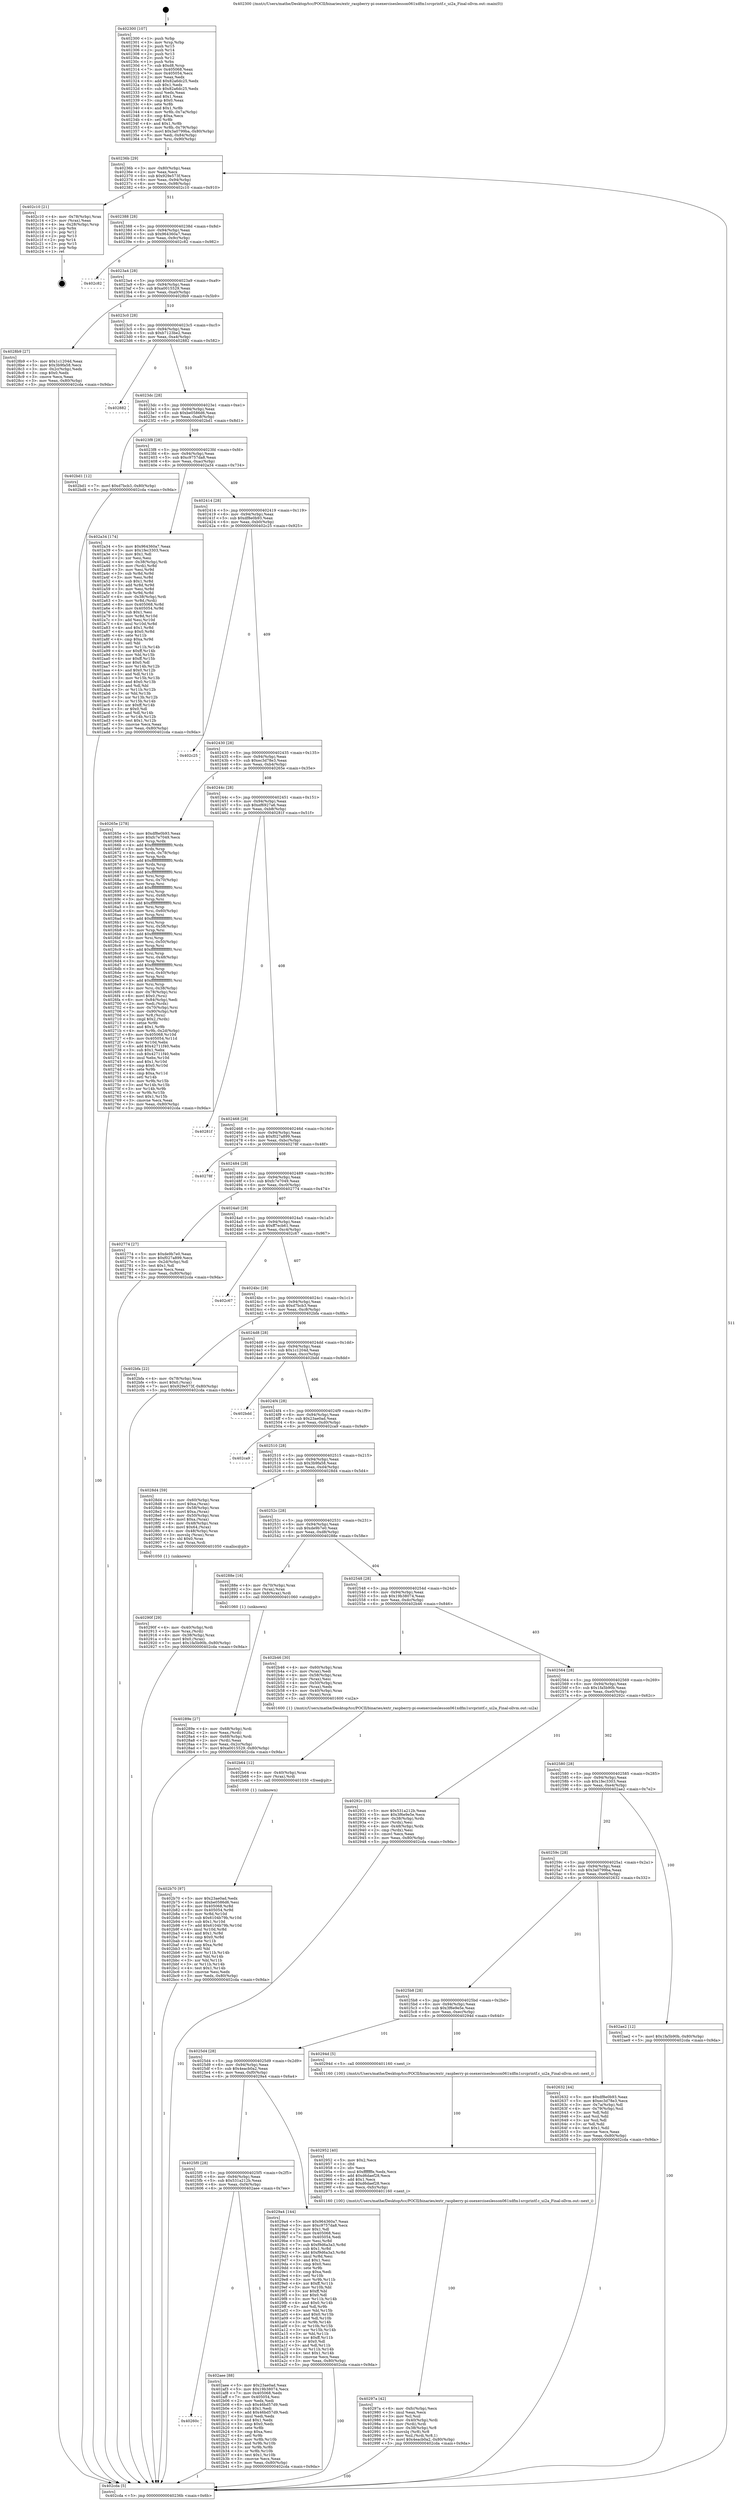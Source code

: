 digraph "0x402300" {
  label = "0x402300 (/mnt/c/Users/mathe/Desktop/tcc/POCII/binaries/extr_raspberry-pi-osexerciseslesson061xdfm1srcprintf.c_ui2a_Final-ollvm.out::main(0))"
  labelloc = "t"
  node[shape=record]

  Entry [label="",width=0.3,height=0.3,shape=circle,fillcolor=black,style=filled]
  "0x40236b" [label="{
     0x40236b [29]\l
     | [instrs]\l
     &nbsp;&nbsp;0x40236b \<+3\>: mov -0x80(%rbp),%eax\l
     &nbsp;&nbsp;0x40236e \<+2\>: mov %eax,%ecx\l
     &nbsp;&nbsp;0x402370 \<+6\>: sub $0x929e573f,%ecx\l
     &nbsp;&nbsp;0x402376 \<+6\>: mov %eax,-0x94(%rbp)\l
     &nbsp;&nbsp;0x40237c \<+6\>: mov %ecx,-0x98(%rbp)\l
     &nbsp;&nbsp;0x402382 \<+6\>: je 0000000000402c10 \<main+0x910\>\l
  }"]
  "0x402c10" [label="{
     0x402c10 [21]\l
     | [instrs]\l
     &nbsp;&nbsp;0x402c10 \<+4\>: mov -0x78(%rbp),%rax\l
     &nbsp;&nbsp;0x402c14 \<+2\>: mov (%rax),%eax\l
     &nbsp;&nbsp;0x402c16 \<+4\>: lea -0x28(%rbp),%rsp\l
     &nbsp;&nbsp;0x402c1a \<+1\>: pop %rbx\l
     &nbsp;&nbsp;0x402c1b \<+2\>: pop %r12\l
     &nbsp;&nbsp;0x402c1d \<+2\>: pop %r13\l
     &nbsp;&nbsp;0x402c1f \<+2\>: pop %r14\l
     &nbsp;&nbsp;0x402c21 \<+2\>: pop %r15\l
     &nbsp;&nbsp;0x402c23 \<+1\>: pop %rbp\l
     &nbsp;&nbsp;0x402c24 \<+1\>: ret\l
  }"]
  "0x402388" [label="{
     0x402388 [28]\l
     | [instrs]\l
     &nbsp;&nbsp;0x402388 \<+5\>: jmp 000000000040238d \<main+0x8d\>\l
     &nbsp;&nbsp;0x40238d \<+6\>: mov -0x94(%rbp),%eax\l
     &nbsp;&nbsp;0x402393 \<+5\>: sub $0x964360a7,%eax\l
     &nbsp;&nbsp;0x402398 \<+6\>: mov %eax,-0x9c(%rbp)\l
     &nbsp;&nbsp;0x40239e \<+6\>: je 0000000000402c82 \<main+0x982\>\l
  }"]
  Exit [label="",width=0.3,height=0.3,shape=circle,fillcolor=black,style=filled,peripheries=2]
  "0x402c82" [label="{
     0x402c82\l
  }", style=dashed]
  "0x4023a4" [label="{
     0x4023a4 [28]\l
     | [instrs]\l
     &nbsp;&nbsp;0x4023a4 \<+5\>: jmp 00000000004023a9 \<main+0xa9\>\l
     &nbsp;&nbsp;0x4023a9 \<+6\>: mov -0x94(%rbp),%eax\l
     &nbsp;&nbsp;0x4023af \<+5\>: sub $0xa0015529,%eax\l
     &nbsp;&nbsp;0x4023b4 \<+6\>: mov %eax,-0xa0(%rbp)\l
     &nbsp;&nbsp;0x4023ba \<+6\>: je 00000000004028b9 \<main+0x5b9\>\l
  }"]
  "0x402b70" [label="{
     0x402b70 [97]\l
     | [instrs]\l
     &nbsp;&nbsp;0x402b70 \<+5\>: mov $0x23ae0ad,%edx\l
     &nbsp;&nbsp;0x402b75 \<+5\>: mov $0xbe0586d6,%esi\l
     &nbsp;&nbsp;0x402b7a \<+8\>: mov 0x405068,%r8d\l
     &nbsp;&nbsp;0x402b82 \<+8\>: mov 0x405054,%r9d\l
     &nbsp;&nbsp;0x402b8a \<+3\>: mov %r8d,%r10d\l
     &nbsp;&nbsp;0x402b8d \<+7\>: sub $0x6104b79b,%r10d\l
     &nbsp;&nbsp;0x402b94 \<+4\>: sub $0x1,%r10d\l
     &nbsp;&nbsp;0x402b98 \<+7\>: add $0x6104b79b,%r10d\l
     &nbsp;&nbsp;0x402b9f \<+4\>: imul %r10d,%r8d\l
     &nbsp;&nbsp;0x402ba3 \<+4\>: and $0x1,%r8d\l
     &nbsp;&nbsp;0x402ba7 \<+4\>: cmp $0x0,%r8d\l
     &nbsp;&nbsp;0x402bab \<+4\>: sete %r11b\l
     &nbsp;&nbsp;0x402baf \<+4\>: cmp $0xa,%r9d\l
     &nbsp;&nbsp;0x402bb3 \<+3\>: setl %bl\l
     &nbsp;&nbsp;0x402bb6 \<+3\>: mov %r11b,%r14b\l
     &nbsp;&nbsp;0x402bb9 \<+3\>: and %bl,%r14b\l
     &nbsp;&nbsp;0x402bbc \<+3\>: xor %bl,%r11b\l
     &nbsp;&nbsp;0x402bbf \<+3\>: or %r11b,%r14b\l
     &nbsp;&nbsp;0x402bc2 \<+4\>: test $0x1,%r14b\l
     &nbsp;&nbsp;0x402bc6 \<+3\>: cmovne %esi,%edx\l
     &nbsp;&nbsp;0x402bc9 \<+3\>: mov %edx,-0x80(%rbp)\l
     &nbsp;&nbsp;0x402bcc \<+5\>: jmp 0000000000402cda \<main+0x9da\>\l
  }"]
  "0x4028b9" [label="{
     0x4028b9 [27]\l
     | [instrs]\l
     &nbsp;&nbsp;0x4028b9 \<+5\>: mov $0x1c1204d,%eax\l
     &nbsp;&nbsp;0x4028be \<+5\>: mov $0x3b9fa58,%ecx\l
     &nbsp;&nbsp;0x4028c3 \<+3\>: mov -0x2c(%rbp),%edx\l
     &nbsp;&nbsp;0x4028c6 \<+3\>: cmp $0x0,%edx\l
     &nbsp;&nbsp;0x4028c9 \<+3\>: cmove %ecx,%eax\l
     &nbsp;&nbsp;0x4028cc \<+3\>: mov %eax,-0x80(%rbp)\l
     &nbsp;&nbsp;0x4028cf \<+5\>: jmp 0000000000402cda \<main+0x9da\>\l
  }"]
  "0x4023c0" [label="{
     0x4023c0 [28]\l
     | [instrs]\l
     &nbsp;&nbsp;0x4023c0 \<+5\>: jmp 00000000004023c5 \<main+0xc5\>\l
     &nbsp;&nbsp;0x4023c5 \<+6\>: mov -0x94(%rbp),%eax\l
     &nbsp;&nbsp;0x4023cb \<+5\>: sub $0xb7123be2,%eax\l
     &nbsp;&nbsp;0x4023d0 \<+6\>: mov %eax,-0xa4(%rbp)\l
     &nbsp;&nbsp;0x4023d6 \<+6\>: je 0000000000402882 \<main+0x582\>\l
  }"]
  "0x402b64" [label="{
     0x402b64 [12]\l
     | [instrs]\l
     &nbsp;&nbsp;0x402b64 \<+4\>: mov -0x40(%rbp),%rax\l
     &nbsp;&nbsp;0x402b68 \<+3\>: mov (%rax),%rdi\l
     &nbsp;&nbsp;0x402b6b \<+5\>: call 0000000000401030 \<free@plt\>\l
     | [calls]\l
     &nbsp;&nbsp;0x401030 \{1\} (unknown)\l
  }"]
  "0x402882" [label="{
     0x402882\l
  }", style=dashed]
  "0x4023dc" [label="{
     0x4023dc [28]\l
     | [instrs]\l
     &nbsp;&nbsp;0x4023dc \<+5\>: jmp 00000000004023e1 \<main+0xe1\>\l
     &nbsp;&nbsp;0x4023e1 \<+6\>: mov -0x94(%rbp),%eax\l
     &nbsp;&nbsp;0x4023e7 \<+5\>: sub $0xbe0586d6,%eax\l
     &nbsp;&nbsp;0x4023ec \<+6\>: mov %eax,-0xa8(%rbp)\l
     &nbsp;&nbsp;0x4023f2 \<+6\>: je 0000000000402bd1 \<main+0x8d1\>\l
  }"]
  "0x40260c" [label="{
     0x40260c\l
  }", style=dashed]
  "0x402bd1" [label="{
     0x402bd1 [12]\l
     | [instrs]\l
     &nbsp;&nbsp;0x402bd1 \<+7\>: movl $0xd7bcb3,-0x80(%rbp)\l
     &nbsp;&nbsp;0x402bd8 \<+5\>: jmp 0000000000402cda \<main+0x9da\>\l
  }"]
  "0x4023f8" [label="{
     0x4023f8 [28]\l
     | [instrs]\l
     &nbsp;&nbsp;0x4023f8 \<+5\>: jmp 00000000004023fd \<main+0xfd\>\l
     &nbsp;&nbsp;0x4023fd \<+6\>: mov -0x94(%rbp),%eax\l
     &nbsp;&nbsp;0x402403 \<+5\>: sub $0xc9757da8,%eax\l
     &nbsp;&nbsp;0x402408 \<+6\>: mov %eax,-0xac(%rbp)\l
     &nbsp;&nbsp;0x40240e \<+6\>: je 0000000000402a34 \<main+0x734\>\l
  }"]
  "0x402aee" [label="{
     0x402aee [88]\l
     | [instrs]\l
     &nbsp;&nbsp;0x402aee \<+5\>: mov $0x23ae0ad,%eax\l
     &nbsp;&nbsp;0x402af3 \<+5\>: mov $0x19b38074,%ecx\l
     &nbsp;&nbsp;0x402af8 \<+7\>: mov 0x405068,%edx\l
     &nbsp;&nbsp;0x402aff \<+7\>: mov 0x405054,%esi\l
     &nbsp;&nbsp;0x402b06 \<+2\>: mov %edx,%edi\l
     &nbsp;&nbsp;0x402b08 \<+6\>: sub $0x46bd57d9,%edi\l
     &nbsp;&nbsp;0x402b0e \<+3\>: sub $0x1,%edi\l
     &nbsp;&nbsp;0x402b11 \<+6\>: add $0x46bd57d9,%edi\l
     &nbsp;&nbsp;0x402b17 \<+3\>: imul %edi,%edx\l
     &nbsp;&nbsp;0x402b1a \<+3\>: and $0x1,%edx\l
     &nbsp;&nbsp;0x402b1d \<+3\>: cmp $0x0,%edx\l
     &nbsp;&nbsp;0x402b20 \<+4\>: sete %r8b\l
     &nbsp;&nbsp;0x402b24 \<+3\>: cmp $0xa,%esi\l
     &nbsp;&nbsp;0x402b27 \<+4\>: setl %r9b\l
     &nbsp;&nbsp;0x402b2b \<+3\>: mov %r8b,%r10b\l
     &nbsp;&nbsp;0x402b2e \<+3\>: and %r9b,%r10b\l
     &nbsp;&nbsp;0x402b31 \<+3\>: xor %r9b,%r8b\l
     &nbsp;&nbsp;0x402b34 \<+3\>: or %r8b,%r10b\l
     &nbsp;&nbsp;0x402b37 \<+4\>: test $0x1,%r10b\l
     &nbsp;&nbsp;0x402b3b \<+3\>: cmovne %ecx,%eax\l
     &nbsp;&nbsp;0x402b3e \<+3\>: mov %eax,-0x80(%rbp)\l
     &nbsp;&nbsp;0x402b41 \<+5\>: jmp 0000000000402cda \<main+0x9da\>\l
  }"]
  "0x402a34" [label="{
     0x402a34 [174]\l
     | [instrs]\l
     &nbsp;&nbsp;0x402a34 \<+5\>: mov $0x964360a7,%eax\l
     &nbsp;&nbsp;0x402a39 \<+5\>: mov $0x1fec3303,%ecx\l
     &nbsp;&nbsp;0x402a3e \<+2\>: mov $0x1,%dl\l
     &nbsp;&nbsp;0x402a40 \<+2\>: xor %esi,%esi\l
     &nbsp;&nbsp;0x402a42 \<+4\>: mov -0x38(%rbp),%rdi\l
     &nbsp;&nbsp;0x402a46 \<+3\>: mov (%rdi),%r8d\l
     &nbsp;&nbsp;0x402a49 \<+3\>: mov %esi,%r9d\l
     &nbsp;&nbsp;0x402a4c \<+3\>: sub %r8d,%r9d\l
     &nbsp;&nbsp;0x402a4f \<+3\>: mov %esi,%r8d\l
     &nbsp;&nbsp;0x402a52 \<+4\>: sub $0x1,%r8d\l
     &nbsp;&nbsp;0x402a56 \<+3\>: add %r8d,%r9d\l
     &nbsp;&nbsp;0x402a59 \<+3\>: mov %esi,%r8d\l
     &nbsp;&nbsp;0x402a5c \<+3\>: sub %r9d,%r8d\l
     &nbsp;&nbsp;0x402a5f \<+4\>: mov -0x38(%rbp),%rdi\l
     &nbsp;&nbsp;0x402a63 \<+3\>: mov %r8d,(%rdi)\l
     &nbsp;&nbsp;0x402a66 \<+8\>: mov 0x405068,%r8d\l
     &nbsp;&nbsp;0x402a6e \<+8\>: mov 0x405054,%r9d\l
     &nbsp;&nbsp;0x402a76 \<+3\>: sub $0x1,%esi\l
     &nbsp;&nbsp;0x402a79 \<+3\>: mov %r8d,%r10d\l
     &nbsp;&nbsp;0x402a7c \<+3\>: add %esi,%r10d\l
     &nbsp;&nbsp;0x402a7f \<+4\>: imul %r10d,%r8d\l
     &nbsp;&nbsp;0x402a83 \<+4\>: and $0x1,%r8d\l
     &nbsp;&nbsp;0x402a87 \<+4\>: cmp $0x0,%r8d\l
     &nbsp;&nbsp;0x402a8b \<+4\>: sete %r11b\l
     &nbsp;&nbsp;0x402a8f \<+4\>: cmp $0xa,%r9d\l
     &nbsp;&nbsp;0x402a93 \<+3\>: setl %bl\l
     &nbsp;&nbsp;0x402a96 \<+3\>: mov %r11b,%r14b\l
     &nbsp;&nbsp;0x402a99 \<+4\>: xor $0xff,%r14b\l
     &nbsp;&nbsp;0x402a9d \<+3\>: mov %bl,%r15b\l
     &nbsp;&nbsp;0x402aa0 \<+4\>: xor $0xff,%r15b\l
     &nbsp;&nbsp;0x402aa4 \<+3\>: xor $0x0,%dl\l
     &nbsp;&nbsp;0x402aa7 \<+3\>: mov %r14b,%r12b\l
     &nbsp;&nbsp;0x402aaa \<+4\>: and $0x0,%r12b\l
     &nbsp;&nbsp;0x402aae \<+3\>: and %dl,%r11b\l
     &nbsp;&nbsp;0x402ab1 \<+3\>: mov %r15b,%r13b\l
     &nbsp;&nbsp;0x402ab4 \<+4\>: and $0x0,%r13b\l
     &nbsp;&nbsp;0x402ab8 \<+2\>: and %dl,%bl\l
     &nbsp;&nbsp;0x402aba \<+3\>: or %r11b,%r12b\l
     &nbsp;&nbsp;0x402abd \<+3\>: or %bl,%r13b\l
     &nbsp;&nbsp;0x402ac0 \<+3\>: xor %r13b,%r12b\l
     &nbsp;&nbsp;0x402ac3 \<+3\>: or %r15b,%r14b\l
     &nbsp;&nbsp;0x402ac6 \<+4\>: xor $0xff,%r14b\l
     &nbsp;&nbsp;0x402aca \<+3\>: or $0x0,%dl\l
     &nbsp;&nbsp;0x402acd \<+3\>: and %dl,%r14b\l
     &nbsp;&nbsp;0x402ad0 \<+3\>: or %r14b,%r12b\l
     &nbsp;&nbsp;0x402ad3 \<+4\>: test $0x1,%r12b\l
     &nbsp;&nbsp;0x402ad7 \<+3\>: cmovne %ecx,%eax\l
     &nbsp;&nbsp;0x402ada \<+3\>: mov %eax,-0x80(%rbp)\l
     &nbsp;&nbsp;0x402add \<+5\>: jmp 0000000000402cda \<main+0x9da\>\l
  }"]
  "0x402414" [label="{
     0x402414 [28]\l
     | [instrs]\l
     &nbsp;&nbsp;0x402414 \<+5\>: jmp 0000000000402419 \<main+0x119\>\l
     &nbsp;&nbsp;0x402419 \<+6\>: mov -0x94(%rbp),%eax\l
     &nbsp;&nbsp;0x40241f \<+5\>: sub $0xdf8e0b93,%eax\l
     &nbsp;&nbsp;0x402424 \<+6\>: mov %eax,-0xb0(%rbp)\l
     &nbsp;&nbsp;0x40242a \<+6\>: je 0000000000402c25 \<main+0x925\>\l
  }"]
  "0x4025f0" [label="{
     0x4025f0 [28]\l
     | [instrs]\l
     &nbsp;&nbsp;0x4025f0 \<+5\>: jmp 00000000004025f5 \<main+0x2f5\>\l
     &nbsp;&nbsp;0x4025f5 \<+6\>: mov -0x94(%rbp),%eax\l
     &nbsp;&nbsp;0x4025fb \<+5\>: sub $0x531a212b,%eax\l
     &nbsp;&nbsp;0x402600 \<+6\>: mov %eax,-0xf4(%rbp)\l
     &nbsp;&nbsp;0x402606 \<+6\>: je 0000000000402aee \<main+0x7ee\>\l
  }"]
  "0x402c25" [label="{
     0x402c25\l
  }", style=dashed]
  "0x402430" [label="{
     0x402430 [28]\l
     | [instrs]\l
     &nbsp;&nbsp;0x402430 \<+5\>: jmp 0000000000402435 \<main+0x135\>\l
     &nbsp;&nbsp;0x402435 \<+6\>: mov -0x94(%rbp),%eax\l
     &nbsp;&nbsp;0x40243b \<+5\>: sub $0xec3d78e3,%eax\l
     &nbsp;&nbsp;0x402440 \<+6\>: mov %eax,-0xb4(%rbp)\l
     &nbsp;&nbsp;0x402446 \<+6\>: je 000000000040265e \<main+0x35e\>\l
  }"]
  "0x4029a4" [label="{
     0x4029a4 [144]\l
     | [instrs]\l
     &nbsp;&nbsp;0x4029a4 \<+5\>: mov $0x964360a7,%eax\l
     &nbsp;&nbsp;0x4029a9 \<+5\>: mov $0xc9757da8,%ecx\l
     &nbsp;&nbsp;0x4029ae \<+2\>: mov $0x1,%dl\l
     &nbsp;&nbsp;0x4029b0 \<+7\>: mov 0x405068,%esi\l
     &nbsp;&nbsp;0x4029b7 \<+7\>: mov 0x405054,%edi\l
     &nbsp;&nbsp;0x4029be \<+3\>: mov %esi,%r8d\l
     &nbsp;&nbsp;0x4029c1 \<+7\>: sub $0xf9d6a3a3,%r8d\l
     &nbsp;&nbsp;0x4029c8 \<+4\>: sub $0x1,%r8d\l
     &nbsp;&nbsp;0x4029cc \<+7\>: add $0xf9d6a3a3,%r8d\l
     &nbsp;&nbsp;0x4029d3 \<+4\>: imul %r8d,%esi\l
     &nbsp;&nbsp;0x4029d7 \<+3\>: and $0x1,%esi\l
     &nbsp;&nbsp;0x4029da \<+3\>: cmp $0x0,%esi\l
     &nbsp;&nbsp;0x4029dd \<+4\>: sete %r9b\l
     &nbsp;&nbsp;0x4029e1 \<+3\>: cmp $0xa,%edi\l
     &nbsp;&nbsp;0x4029e4 \<+4\>: setl %r10b\l
     &nbsp;&nbsp;0x4029e8 \<+3\>: mov %r9b,%r11b\l
     &nbsp;&nbsp;0x4029eb \<+4\>: xor $0xff,%r11b\l
     &nbsp;&nbsp;0x4029ef \<+3\>: mov %r10b,%bl\l
     &nbsp;&nbsp;0x4029f2 \<+3\>: xor $0xff,%bl\l
     &nbsp;&nbsp;0x4029f5 \<+3\>: xor $0x0,%dl\l
     &nbsp;&nbsp;0x4029f8 \<+3\>: mov %r11b,%r14b\l
     &nbsp;&nbsp;0x4029fb \<+4\>: and $0x0,%r14b\l
     &nbsp;&nbsp;0x4029ff \<+3\>: and %dl,%r9b\l
     &nbsp;&nbsp;0x402a02 \<+3\>: mov %bl,%r15b\l
     &nbsp;&nbsp;0x402a05 \<+4\>: and $0x0,%r15b\l
     &nbsp;&nbsp;0x402a09 \<+3\>: and %dl,%r10b\l
     &nbsp;&nbsp;0x402a0c \<+3\>: or %r9b,%r14b\l
     &nbsp;&nbsp;0x402a0f \<+3\>: or %r10b,%r15b\l
     &nbsp;&nbsp;0x402a12 \<+3\>: xor %r15b,%r14b\l
     &nbsp;&nbsp;0x402a15 \<+3\>: or %bl,%r11b\l
     &nbsp;&nbsp;0x402a18 \<+4\>: xor $0xff,%r11b\l
     &nbsp;&nbsp;0x402a1c \<+3\>: or $0x0,%dl\l
     &nbsp;&nbsp;0x402a1f \<+3\>: and %dl,%r11b\l
     &nbsp;&nbsp;0x402a22 \<+3\>: or %r11b,%r14b\l
     &nbsp;&nbsp;0x402a25 \<+4\>: test $0x1,%r14b\l
     &nbsp;&nbsp;0x402a29 \<+3\>: cmovne %ecx,%eax\l
     &nbsp;&nbsp;0x402a2c \<+3\>: mov %eax,-0x80(%rbp)\l
     &nbsp;&nbsp;0x402a2f \<+5\>: jmp 0000000000402cda \<main+0x9da\>\l
  }"]
  "0x40265e" [label="{
     0x40265e [278]\l
     | [instrs]\l
     &nbsp;&nbsp;0x40265e \<+5\>: mov $0xdf8e0b93,%eax\l
     &nbsp;&nbsp;0x402663 \<+5\>: mov $0xfc7e7049,%ecx\l
     &nbsp;&nbsp;0x402668 \<+3\>: mov %rsp,%rdx\l
     &nbsp;&nbsp;0x40266b \<+4\>: add $0xfffffffffffffff0,%rdx\l
     &nbsp;&nbsp;0x40266f \<+3\>: mov %rdx,%rsp\l
     &nbsp;&nbsp;0x402672 \<+4\>: mov %rdx,-0x78(%rbp)\l
     &nbsp;&nbsp;0x402676 \<+3\>: mov %rsp,%rdx\l
     &nbsp;&nbsp;0x402679 \<+4\>: add $0xfffffffffffffff0,%rdx\l
     &nbsp;&nbsp;0x40267d \<+3\>: mov %rdx,%rsp\l
     &nbsp;&nbsp;0x402680 \<+3\>: mov %rsp,%rsi\l
     &nbsp;&nbsp;0x402683 \<+4\>: add $0xfffffffffffffff0,%rsi\l
     &nbsp;&nbsp;0x402687 \<+3\>: mov %rsi,%rsp\l
     &nbsp;&nbsp;0x40268a \<+4\>: mov %rsi,-0x70(%rbp)\l
     &nbsp;&nbsp;0x40268e \<+3\>: mov %rsp,%rsi\l
     &nbsp;&nbsp;0x402691 \<+4\>: add $0xfffffffffffffff0,%rsi\l
     &nbsp;&nbsp;0x402695 \<+3\>: mov %rsi,%rsp\l
     &nbsp;&nbsp;0x402698 \<+4\>: mov %rsi,-0x68(%rbp)\l
     &nbsp;&nbsp;0x40269c \<+3\>: mov %rsp,%rsi\l
     &nbsp;&nbsp;0x40269f \<+4\>: add $0xfffffffffffffff0,%rsi\l
     &nbsp;&nbsp;0x4026a3 \<+3\>: mov %rsi,%rsp\l
     &nbsp;&nbsp;0x4026a6 \<+4\>: mov %rsi,-0x60(%rbp)\l
     &nbsp;&nbsp;0x4026aa \<+3\>: mov %rsp,%rsi\l
     &nbsp;&nbsp;0x4026ad \<+4\>: add $0xfffffffffffffff0,%rsi\l
     &nbsp;&nbsp;0x4026b1 \<+3\>: mov %rsi,%rsp\l
     &nbsp;&nbsp;0x4026b4 \<+4\>: mov %rsi,-0x58(%rbp)\l
     &nbsp;&nbsp;0x4026b8 \<+3\>: mov %rsp,%rsi\l
     &nbsp;&nbsp;0x4026bb \<+4\>: add $0xfffffffffffffff0,%rsi\l
     &nbsp;&nbsp;0x4026bf \<+3\>: mov %rsi,%rsp\l
     &nbsp;&nbsp;0x4026c2 \<+4\>: mov %rsi,-0x50(%rbp)\l
     &nbsp;&nbsp;0x4026c6 \<+3\>: mov %rsp,%rsi\l
     &nbsp;&nbsp;0x4026c9 \<+4\>: add $0xfffffffffffffff0,%rsi\l
     &nbsp;&nbsp;0x4026cd \<+3\>: mov %rsi,%rsp\l
     &nbsp;&nbsp;0x4026d0 \<+4\>: mov %rsi,-0x48(%rbp)\l
     &nbsp;&nbsp;0x4026d4 \<+3\>: mov %rsp,%rsi\l
     &nbsp;&nbsp;0x4026d7 \<+4\>: add $0xfffffffffffffff0,%rsi\l
     &nbsp;&nbsp;0x4026db \<+3\>: mov %rsi,%rsp\l
     &nbsp;&nbsp;0x4026de \<+4\>: mov %rsi,-0x40(%rbp)\l
     &nbsp;&nbsp;0x4026e2 \<+3\>: mov %rsp,%rsi\l
     &nbsp;&nbsp;0x4026e5 \<+4\>: add $0xfffffffffffffff0,%rsi\l
     &nbsp;&nbsp;0x4026e9 \<+3\>: mov %rsi,%rsp\l
     &nbsp;&nbsp;0x4026ec \<+4\>: mov %rsi,-0x38(%rbp)\l
     &nbsp;&nbsp;0x4026f0 \<+4\>: mov -0x78(%rbp),%rsi\l
     &nbsp;&nbsp;0x4026f4 \<+6\>: movl $0x0,(%rsi)\l
     &nbsp;&nbsp;0x4026fa \<+6\>: mov -0x84(%rbp),%edi\l
     &nbsp;&nbsp;0x402700 \<+2\>: mov %edi,(%rdx)\l
     &nbsp;&nbsp;0x402702 \<+4\>: mov -0x70(%rbp),%rsi\l
     &nbsp;&nbsp;0x402706 \<+7\>: mov -0x90(%rbp),%r8\l
     &nbsp;&nbsp;0x40270d \<+3\>: mov %r8,(%rsi)\l
     &nbsp;&nbsp;0x402710 \<+3\>: cmpl $0x2,(%rdx)\l
     &nbsp;&nbsp;0x402713 \<+4\>: setne %r9b\l
     &nbsp;&nbsp;0x402717 \<+4\>: and $0x1,%r9b\l
     &nbsp;&nbsp;0x40271b \<+4\>: mov %r9b,-0x2d(%rbp)\l
     &nbsp;&nbsp;0x40271f \<+8\>: mov 0x405068,%r10d\l
     &nbsp;&nbsp;0x402727 \<+8\>: mov 0x405054,%r11d\l
     &nbsp;&nbsp;0x40272f \<+3\>: mov %r10d,%ebx\l
     &nbsp;&nbsp;0x402732 \<+6\>: add $0x42711f40,%ebx\l
     &nbsp;&nbsp;0x402738 \<+3\>: sub $0x1,%ebx\l
     &nbsp;&nbsp;0x40273b \<+6\>: sub $0x42711f40,%ebx\l
     &nbsp;&nbsp;0x402741 \<+4\>: imul %ebx,%r10d\l
     &nbsp;&nbsp;0x402745 \<+4\>: and $0x1,%r10d\l
     &nbsp;&nbsp;0x402749 \<+4\>: cmp $0x0,%r10d\l
     &nbsp;&nbsp;0x40274d \<+4\>: sete %r9b\l
     &nbsp;&nbsp;0x402751 \<+4\>: cmp $0xa,%r11d\l
     &nbsp;&nbsp;0x402755 \<+4\>: setl %r14b\l
     &nbsp;&nbsp;0x402759 \<+3\>: mov %r9b,%r15b\l
     &nbsp;&nbsp;0x40275c \<+3\>: and %r14b,%r15b\l
     &nbsp;&nbsp;0x40275f \<+3\>: xor %r14b,%r9b\l
     &nbsp;&nbsp;0x402762 \<+3\>: or %r9b,%r15b\l
     &nbsp;&nbsp;0x402765 \<+4\>: test $0x1,%r15b\l
     &nbsp;&nbsp;0x402769 \<+3\>: cmovne %ecx,%eax\l
     &nbsp;&nbsp;0x40276c \<+3\>: mov %eax,-0x80(%rbp)\l
     &nbsp;&nbsp;0x40276f \<+5\>: jmp 0000000000402cda \<main+0x9da\>\l
  }"]
  "0x40244c" [label="{
     0x40244c [28]\l
     | [instrs]\l
     &nbsp;&nbsp;0x40244c \<+5\>: jmp 0000000000402451 \<main+0x151\>\l
     &nbsp;&nbsp;0x402451 \<+6\>: mov -0x94(%rbp),%eax\l
     &nbsp;&nbsp;0x402457 \<+5\>: sub $0xef6927a6,%eax\l
     &nbsp;&nbsp;0x40245c \<+6\>: mov %eax,-0xb8(%rbp)\l
     &nbsp;&nbsp;0x402462 \<+6\>: je 000000000040281f \<main+0x51f\>\l
  }"]
  "0x40297a" [label="{
     0x40297a [42]\l
     | [instrs]\l
     &nbsp;&nbsp;0x40297a \<+6\>: mov -0xfc(%rbp),%ecx\l
     &nbsp;&nbsp;0x402980 \<+3\>: imul %eax,%ecx\l
     &nbsp;&nbsp;0x402983 \<+3\>: mov %cl,%sil\l
     &nbsp;&nbsp;0x402986 \<+4\>: mov -0x40(%rbp),%rdi\l
     &nbsp;&nbsp;0x40298a \<+3\>: mov (%rdi),%rdi\l
     &nbsp;&nbsp;0x40298d \<+4\>: mov -0x38(%rbp),%r8\l
     &nbsp;&nbsp;0x402991 \<+3\>: movslq (%r8),%r8\l
     &nbsp;&nbsp;0x402994 \<+4\>: mov %sil,(%rdi,%r8,1)\l
     &nbsp;&nbsp;0x402998 \<+7\>: movl $0x4eacb0a2,-0x80(%rbp)\l
     &nbsp;&nbsp;0x40299f \<+5\>: jmp 0000000000402cda \<main+0x9da\>\l
  }"]
  "0x40281f" [label="{
     0x40281f\l
  }", style=dashed]
  "0x402468" [label="{
     0x402468 [28]\l
     | [instrs]\l
     &nbsp;&nbsp;0x402468 \<+5\>: jmp 000000000040246d \<main+0x16d\>\l
     &nbsp;&nbsp;0x40246d \<+6\>: mov -0x94(%rbp),%eax\l
     &nbsp;&nbsp;0x402473 \<+5\>: sub $0xf027a899,%eax\l
     &nbsp;&nbsp;0x402478 \<+6\>: mov %eax,-0xbc(%rbp)\l
     &nbsp;&nbsp;0x40247e \<+6\>: je 000000000040278f \<main+0x48f\>\l
  }"]
  "0x402952" [label="{
     0x402952 [40]\l
     | [instrs]\l
     &nbsp;&nbsp;0x402952 \<+5\>: mov $0x2,%ecx\l
     &nbsp;&nbsp;0x402957 \<+1\>: cltd\l
     &nbsp;&nbsp;0x402958 \<+2\>: idiv %ecx\l
     &nbsp;&nbsp;0x40295a \<+6\>: imul $0xfffffffe,%edx,%ecx\l
     &nbsp;&nbsp;0x402960 \<+6\>: add $0xd6daef28,%ecx\l
     &nbsp;&nbsp;0x402966 \<+3\>: add $0x1,%ecx\l
     &nbsp;&nbsp;0x402969 \<+6\>: sub $0xd6daef28,%ecx\l
     &nbsp;&nbsp;0x40296f \<+6\>: mov %ecx,-0xfc(%rbp)\l
     &nbsp;&nbsp;0x402975 \<+5\>: call 0000000000401160 \<next_i\>\l
     | [calls]\l
     &nbsp;&nbsp;0x401160 \{100\} (/mnt/c/Users/mathe/Desktop/tcc/POCII/binaries/extr_raspberry-pi-osexerciseslesson061xdfm1srcprintf.c_ui2a_Final-ollvm.out::next_i)\l
  }"]
  "0x40278f" [label="{
     0x40278f\l
  }", style=dashed]
  "0x402484" [label="{
     0x402484 [28]\l
     | [instrs]\l
     &nbsp;&nbsp;0x402484 \<+5\>: jmp 0000000000402489 \<main+0x189\>\l
     &nbsp;&nbsp;0x402489 \<+6\>: mov -0x94(%rbp),%eax\l
     &nbsp;&nbsp;0x40248f \<+5\>: sub $0xfc7e7049,%eax\l
     &nbsp;&nbsp;0x402494 \<+6\>: mov %eax,-0xc0(%rbp)\l
     &nbsp;&nbsp;0x40249a \<+6\>: je 0000000000402774 \<main+0x474\>\l
  }"]
  "0x4025d4" [label="{
     0x4025d4 [28]\l
     | [instrs]\l
     &nbsp;&nbsp;0x4025d4 \<+5\>: jmp 00000000004025d9 \<main+0x2d9\>\l
     &nbsp;&nbsp;0x4025d9 \<+6\>: mov -0x94(%rbp),%eax\l
     &nbsp;&nbsp;0x4025df \<+5\>: sub $0x4eacb0a2,%eax\l
     &nbsp;&nbsp;0x4025e4 \<+6\>: mov %eax,-0xf0(%rbp)\l
     &nbsp;&nbsp;0x4025ea \<+6\>: je 00000000004029a4 \<main+0x6a4\>\l
  }"]
  "0x402774" [label="{
     0x402774 [27]\l
     | [instrs]\l
     &nbsp;&nbsp;0x402774 \<+5\>: mov $0xde9b7e0,%eax\l
     &nbsp;&nbsp;0x402779 \<+5\>: mov $0xf027a899,%ecx\l
     &nbsp;&nbsp;0x40277e \<+3\>: mov -0x2d(%rbp),%dl\l
     &nbsp;&nbsp;0x402781 \<+3\>: test $0x1,%dl\l
     &nbsp;&nbsp;0x402784 \<+3\>: cmovne %ecx,%eax\l
     &nbsp;&nbsp;0x402787 \<+3\>: mov %eax,-0x80(%rbp)\l
     &nbsp;&nbsp;0x40278a \<+5\>: jmp 0000000000402cda \<main+0x9da\>\l
  }"]
  "0x4024a0" [label="{
     0x4024a0 [28]\l
     | [instrs]\l
     &nbsp;&nbsp;0x4024a0 \<+5\>: jmp 00000000004024a5 \<main+0x1a5\>\l
     &nbsp;&nbsp;0x4024a5 \<+6\>: mov -0x94(%rbp),%eax\l
     &nbsp;&nbsp;0x4024ab \<+5\>: sub $0xff7ecb61,%eax\l
     &nbsp;&nbsp;0x4024b0 \<+6\>: mov %eax,-0xc4(%rbp)\l
     &nbsp;&nbsp;0x4024b6 \<+6\>: je 0000000000402c67 \<main+0x967\>\l
  }"]
  "0x40294d" [label="{
     0x40294d [5]\l
     | [instrs]\l
     &nbsp;&nbsp;0x40294d \<+5\>: call 0000000000401160 \<next_i\>\l
     | [calls]\l
     &nbsp;&nbsp;0x401160 \{100\} (/mnt/c/Users/mathe/Desktop/tcc/POCII/binaries/extr_raspberry-pi-osexerciseslesson061xdfm1srcprintf.c_ui2a_Final-ollvm.out::next_i)\l
  }"]
  "0x402c67" [label="{
     0x402c67\l
  }", style=dashed]
  "0x4024bc" [label="{
     0x4024bc [28]\l
     | [instrs]\l
     &nbsp;&nbsp;0x4024bc \<+5\>: jmp 00000000004024c1 \<main+0x1c1\>\l
     &nbsp;&nbsp;0x4024c1 \<+6\>: mov -0x94(%rbp),%eax\l
     &nbsp;&nbsp;0x4024c7 \<+5\>: sub $0xd7bcb3,%eax\l
     &nbsp;&nbsp;0x4024cc \<+6\>: mov %eax,-0xc8(%rbp)\l
     &nbsp;&nbsp;0x4024d2 \<+6\>: je 0000000000402bfa \<main+0x8fa\>\l
  }"]
  "0x40290f" [label="{
     0x40290f [29]\l
     | [instrs]\l
     &nbsp;&nbsp;0x40290f \<+4\>: mov -0x40(%rbp),%rdi\l
     &nbsp;&nbsp;0x402913 \<+3\>: mov %rax,(%rdi)\l
     &nbsp;&nbsp;0x402916 \<+4\>: mov -0x38(%rbp),%rax\l
     &nbsp;&nbsp;0x40291a \<+6\>: movl $0x0,(%rax)\l
     &nbsp;&nbsp;0x402920 \<+7\>: movl $0x1fa5b90b,-0x80(%rbp)\l
     &nbsp;&nbsp;0x402927 \<+5\>: jmp 0000000000402cda \<main+0x9da\>\l
  }"]
  "0x402bfa" [label="{
     0x402bfa [22]\l
     | [instrs]\l
     &nbsp;&nbsp;0x402bfa \<+4\>: mov -0x78(%rbp),%rax\l
     &nbsp;&nbsp;0x402bfe \<+6\>: movl $0x0,(%rax)\l
     &nbsp;&nbsp;0x402c04 \<+7\>: movl $0x929e573f,-0x80(%rbp)\l
     &nbsp;&nbsp;0x402c0b \<+5\>: jmp 0000000000402cda \<main+0x9da\>\l
  }"]
  "0x4024d8" [label="{
     0x4024d8 [28]\l
     | [instrs]\l
     &nbsp;&nbsp;0x4024d8 \<+5\>: jmp 00000000004024dd \<main+0x1dd\>\l
     &nbsp;&nbsp;0x4024dd \<+6\>: mov -0x94(%rbp),%eax\l
     &nbsp;&nbsp;0x4024e3 \<+5\>: sub $0x1c1204d,%eax\l
     &nbsp;&nbsp;0x4024e8 \<+6\>: mov %eax,-0xcc(%rbp)\l
     &nbsp;&nbsp;0x4024ee \<+6\>: je 0000000000402bdd \<main+0x8dd\>\l
  }"]
  "0x40289e" [label="{
     0x40289e [27]\l
     | [instrs]\l
     &nbsp;&nbsp;0x40289e \<+4\>: mov -0x68(%rbp),%rdi\l
     &nbsp;&nbsp;0x4028a2 \<+2\>: mov %eax,(%rdi)\l
     &nbsp;&nbsp;0x4028a4 \<+4\>: mov -0x68(%rbp),%rdi\l
     &nbsp;&nbsp;0x4028a8 \<+2\>: mov (%rdi),%eax\l
     &nbsp;&nbsp;0x4028aa \<+3\>: mov %eax,-0x2c(%rbp)\l
     &nbsp;&nbsp;0x4028ad \<+7\>: movl $0xa0015529,-0x80(%rbp)\l
     &nbsp;&nbsp;0x4028b4 \<+5\>: jmp 0000000000402cda \<main+0x9da\>\l
  }"]
  "0x402bdd" [label="{
     0x402bdd\l
  }", style=dashed]
  "0x4024f4" [label="{
     0x4024f4 [28]\l
     | [instrs]\l
     &nbsp;&nbsp;0x4024f4 \<+5\>: jmp 00000000004024f9 \<main+0x1f9\>\l
     &nbsp;&nbsp;0x4024f9 \<+6\>: mov -0x94(%rbp),%eax\l
     &nbsp;&nbsp;0x4024ff \<+5\>: sub $0x23ae0ad,%eax\l
     &nbsp;&nbsp;0x402504 \<+6\>: mov %eax,-0xd0(%rbp)\l
     &nbsp;&nbsp;0x40250a \<+6\>: je 0000000000402ca9 \<main+0x9a9\>\l
  }"]
  "0x402300" [label="{
     0x402300 [107]\l
     | [instrs]\l
     &nbsp;&nbsp;0x402300 \<+1\>: push %rbp\l
     &nbsp;&nbsp;0x402301 \<+3\>: mov %rsp,%rbp\l
     &nbsp;&nbsp;0x402304 \<+2\>: push %r15\l
     &nbsp;&nbsp;0x402306 \<+2\>: push %r14\l
     &nbsp;&nbsp;0x402308 \<+2\>: push %r13\l
     &nbsp;&nbsp;0x40230a \<+2\>: push %r12\l
     &nbsp;&nbsp;0x40230c \<+1\>: push %rbx\l
     &nbsp;&nbsp;0x40230d \<+7\>: sub $0xd8,%rsp\l
     &nbsp;&nbsp;0x402314 \<+7\>: mov 0x405068,%eax\l
     &nbsp;&nbsp;0x40231b \<+7\>: mov 0x405054,%ecx\l
     &nbsp;&nbsp;0x402322 \<+2\>: mov %eax,%edx\l
     &nbsp;&nbsp;0x402324 \<+6\>: add $0x82a6dc25,%edx\l
     &nbsp;&nbsp;0x40232a \<+3\>: sub $0x1,%edx\l
     &nbsp;&nbsp;0x40232d \<+6\>: sub $0x82a6dc25,%edx\l
     &nbsp;&nbsp;0x402333 \<+3\>: imul %edx,%eax\l
     &nbsp;&nbsp;0x402336 \<+3\>: and $0x1,%eax\l
     &nbsp;&nbsp;0x402339 \<+3\>: cmp $0x0,%eax\l
     &nbsp;&nbsp;0x40233c \<+4\>: sete %r8b\l
     &nbsp;&nbsp;0x402340 \<+4\>: and $0x1,%r8b\l
     &nbsp;&nbsp;0x402344 \<+4\>: mov %r8b,-0x7a(%rbp)\l
     &nbsp;&nbsp;0x402348 \<+3\>: cmp $0xa,%ecx\l
     &nbsp;&nbsp;0x40234b \<+4\>: setl %r8b\l
     &nbsp;&nbsp;0x40234f \<+4\>: and $0x1,%r8b\l
     &nbsp;&nbsp;0x402353 \<+4\>: mov %r8b,-0x79(%rbp)\l
     &nbsp;&nbsp;0x402357 \<+7\>: movl $0x3a0799ba,-0x80(%rbp)\l
     &nbsp;&nbsp;0x40235e \<+6\>: mov %edi,-0x84(%rbp)\l
     &nbsp;&nbsp;0x402364 \<+7\>: mov %rsi,-0x90(%rbp)\l
  }"]
  "0x402ca9" [label="{
     0x402ca9\l
  }", style=dashed]
  "0x402510" [label="{
     0x402510 [28]\l
     | [instrs]\l
     &nbsp;&nbsp;0x402510 \<+5\>: jmp 0000000000402515 \<main+0x215\>\l
     &nbsp;&nbsp;0x402515 \<+6\>: mov -0x94(%rbp),%eax\l
     &nbsp;&nbsp;0x40251b \<+5\>: sub $0x3b9fa58,%eax\l
     &nbsp;&nbsp;0x402520 \<+6\>: mov %eax,-0xd4(%rbp)\l
     &nbsp;&nbsp;0x402526 \<+6\>: je 00000000004028d4 \<main+0x5d4\>\l
  }"]
  "0x402cda" [label="{
     0x402cda [5]\l
     | [instrs]\l
     &nbsp;&nbsp;0x402cda \<+5\>: jmp 000000000040236b \<main+0x6b\>\l
  }"]
  "0x4028d4" [label="{
     0x4028d4 [59]\l
     | [instrs]\l
     &nbsp;&nbsp;0x4028d4 \<+4\>: mov -0x60(%rbp),%rax\l
     &nbsp;&nbsp;0x4028d8 \<+6\>: movl $0xa,(%rax)\l
     &nbsp;&nbsp;0x4028de \<+4\>: mov -0x58(%rbp),%rax\l
     &nbsp;&nbsp;0x4028e2 \<+6\>: movl $0xa,(%rax)\l
     &nbsp;&nbsp;0x4028e8 \<+4\>: mov -0x50(%rbp),%rax\l
     &nbsp;&nbsp;0x4028ec \<+6\>: movl $0xa,(%rax)\l
     &nbsp;&nbsp;0x4028f2 \<+4\>: mov -0x48(%rbp),%rax\l
     &nbsp;&nbsp;0x4028f6 \<+6\>: movl $0x64,(%rax)\l
     &nbsp;&nbsp;0x4028fc \<+4\>: mov -0x48(%rbp),%rax\l
     &nbsp;&nbsp;0x402900 \<+3\>: movslq (%rax),%rax\l
     &nbsp;&nbsp;0x402903 \<+4\>: shl $0x0,%rax\l
     &nbsp;&nbsp;0x402907 \<+3\>: mov %rax,%rdi\l
     &nbsp;&nbsp;0x40290a \<+5\>: call 0000000000401050 \<malloc@plt\>\l
     | [calls]\l
     &nbsp;&nbsp;0x401050 \{1\} (unknown)\l
  }"]
  "0x40252c" [label="{
     0x40252c [28]\l
     | [instrs]\l
     &nbsp;&nbsp;0x40252c \<+5\>: jmp 0000000000402531 \<main+0x231\>\l
     &nbsp;&nbsp;0x402531 \<+6\>: mov -0x94(%rbp),%eax\l
     &nbsp;&nbsp;0x402537 \<+5\>: sub $0xde9b7e0,%eax\l
     &nbsp;&nbsp;0x40253c \<+6\>: mov %eax,-0xd8(%rbp)\l
     &nbsp;&nbsp;0x402542 \<+6\>: je 000000000040288e \<main+0x58e\>\l
  }"]
  "0x4025b8" [label="{
     0x4025b8 [28]\l
     | [instrs]\l
     &nbsp;&nbsp;0x4025b8 \<+5\>: jmp 00000000004025bd \<main+0x2bd\>\l
     &nbsp;&nbsp;0x4025bd \<+6\>: mov -0x94(%rbp),%eax\l
     &nbsp;&nbsp;0x4025c3 \<+5\>: sub $0x3f6e9e5e,%eax\l
     &nbsp;&nbsp;0x4025c8 \<+6\>: mov %eax,-0xec(%rbp)\l
     &nbsp;&nbsp;0x4025ce \<+6\>: je 000000000040294d \<main+0x64d\>\l
  }"]
  "0x40288e" [label="{
     0x40288e [16]\l
     | [instrs]\l
     &nbsp;&nbsp;0x40288e \<+4\>: mov -0x70(%rbp),%rax\l
     &nbsp;&nbsp;0x402892 \<+3\>: mov (%rax),%rax\l
     &nbsp;&nbsp;0x402895 \<+4\>: mov 0x8(%rax),%rdi\l
     &nbsp;&nbsp;0x402899 \<+5\>: call 0000000000401060 \<atoi@plt\>\l
     | [calls]\l
     &nbsp;&nbsp;0x401060 \{1\} (unknown)\l
  }"]
  "0x402548" [label="{
     0x402548 [28]\l
     | [instrs]\l
     &nbsp;&nbsp;0x402548 \<+5\>: jmp 000000000040254d \<main+0x24d\>\l
     &nbsp;&nbsp;0x40254d \<+6\>: mov -0x94(%rbp),%eax\l
     &nbsp;&nbsp;0x402553 \<+5\>: sub $0x19b38074,%eax\l
     &nbsp;&nbsp;0x402558 \<+6\>: mov %eax,-0xdc(%rbp)\l
     &nbsp;&nbsp;0x40255e \<+6\>: je 0000000000402b46 \<main+0x846\>\l
  }"]
  "0x402632" [label="{
     0x402632 [44]\l
     | [instrs]\l
     &nbsp;&nbsp;0x402632 \<+5\>: mov $0xdf8e0b93,%eax\l
     &nbsp;&nbsp;0x402637 \<+5\>: mov $0xec3d78e3,%ecx\l
     &nbsp;&nbsp;0x40263c \<+3\>: mov -0x7a(%rbp),%dl\l
     &nbsp;&nbsp;0x40263f \<+4\>: mov -0x79(%rbp),%sil\l
     &nbsp;&nbsp;0x402643 \<+3\>: mov %dl,%dil\l
     &nbsp;&nbsp;0x402646 \<+3\>: and %sil,%dil\l
     &nbsp;&nbsp;0x402649 \<+3\>: xor %sil,%dl\l
     &nbsp;&nbsp;0x40264c \<+3\>: or %dl,%dil\l
     &nbsp;&nbsp;0x40264f \<+4\>: test $0x1,%dil\l
     &nbsp;&nbsp;0x402653 \<+3\>: cmovne %ecx,%eax\l
     &nbsp;&nbsp;0x402656 \<+3\>: mov %eax,-0x80(%rbp)\l
     &nbsp;&nbsp;0x402659 \<+5\>: jmp 0000000000402cda \<main+0x9da\>\l
  }"]
  "0x402b46" [label="{
     0x402b46 [30]\l
     | [instrs]\l
     &nbsp;&nbsp;0x402b46 \<+4\>: mov -0x60(%rbp),%rax\l
     &nbsp;&nbsp;0x402b4a \<+2\>: mov (%rax),%edi\l
     &nbsp;&nbsp;0x402b4c \<+4\>: mov -0x58(%rbp),%rax\l
     &nbsp;&nbsp;0x402b50 \<+2\>: mov (%rax),%esi\l
     &nbsp;&nbsp;0x402b52 \<+4\>: mov -0x50(%rbp),%rax\l
     &nbsp;&nbsp;0x402b56 \<+2\>: mov (%rax),%edx\l
     &nbsp;&nbsp;0x402b58 \<+4\>: mov -0x40(%rbp),%rax\l
     &nbsp;&nbsp;0x402b5c \<+3\>: mov (%rax),%rcx\l
     &nbsp;&nbsp;0x402b5f \<+5\>: call 0000000000401600 \<ui2a\>\l
     | [calls]\l
     &nbsp;&nbsp;0x401600 \{1\} (/mnt/c/Users/mathe/Desktop/tcc/POCII/binaries/extr_raspberry-pi-osexerciseslesson061xdfm1srcprintf.c_ui2a_Final-ollvm.out::ui2a)\l
  }"]
  "0x402564" [label="{
     0x402564 [28]\l
     | [instrs]\l
     &nbsp;&nbsp;0x402564 \<+5\>: jmp 0000000000402569 \<main+0x269\>\l
     &nbsp;&nbsp;0x402569 \<+6\>: mov -0x94(%rbp),%eax\l
     &nbsp;&nbsp;0x40256f \<+5\>: sub $0x1fa5b90b,%eax\l
     &nbsp;&nbsp;0x402574 \<+6\>: mov %eax,-0xe0(%rbp)\l
     &nbsp;&nbsp;0x40257a \<+6\>: je 000000000040292c \<main+0x62c\>\l
  }"]
  "0x40259c" [label="{
     0x40259c [28]\l
     | [instrs]\l
     &nbsp;&nbsp;0x40259c \<+5\>: jmp 00000000004025a1 \<main+0x2a1\>\l
     &nbsp;&nbsp;0x4025a1 \<+6\>: mov -0x94(%rbp),%eax\l
     &nbsp;&nbsp;0x4025a7 \<+5\>: sub $0x3a0799ba,%eax\l
     &nbsp;&nbsp;0x4025ac \<+6\>: mov %eax,-0xe8(%rbp)\l
     &nbsp;&nbsp;0x4025b2 \<+6\>: je 0000000000402632 \<main+0x332\>\l
  }"]
  "0x40292c" [label="{
     0x40292c [33]\l
     | [instrs]\l
     &nbsp;&nbsp;0x40292c \<+5\>: mov $0x531a212b,%eax\l
     &nbsp;&nbsp;0x402931 \<+5\>: mov $0x3f6e9e5e,%ecx\l
     &nbsp;&nbsp;0x402936 \<+4\>: mov -0x38(%rbp),%rdx\l
     &nbsp;&nbsp;0x40293a \<+2\>: mov (%rdx),%esi\l
     &nbsp;&nbsp;0x40293c \<+4\>: mov -0x48(%rbp),%rdx\l
     &nbsp;&nbsp;0x402940 \<+2\>: cmp (%rdx),%esi\l
     &nbsp;&nbsp;0x402942 \<+3\>: cmovl %ecx,%eax\l
     &nbsp;&nbsp;0x402945 \<+3\>: mov %eax,-0x80(%rbp)\l
     &nbsp;&nbsp;0x402948 \<+5\>: jmp 0000000000402cda \<main+0x9da\>\l
  }"]
  "0x402580" [label="{
     0x402580 [28]\l
     | [instrs]\l
     &nbsp;&nbsp;0x402580 \<+5\>: jmp 0000000000402585 \<main+0x285\>\l
     &nbsp;&nbsp;0x402585 \<+6\>: mov -0x94(%rbp),%eax\l
     &nbsp;&nbsp;0x40258b \<+5\>: sub $0x1fec3303,%eax\l
     &nbsp;&nbsp;0x402590 \<+6\>: mov %eax,-0xe4(%rbp)\l
     &nbsp;&nbsp;0x402596 \<+6\>: je 0000000000402ae2 \<main+0x7e2\>\l
  }"]
  "0x402ae2" [label="{
     0x402ae2 [12]\l
     | [instrs]\l
     &nbsp;&nbsp;0x402ae2 \<+7\>: movl $0x1fa5b90b,-0x80(%rbp)\l
     &nbsp;&nbsp;0x402ae9 \<+5\>: jmp 0000000000402cda \<main+0x9da\>\l
  }"]
  Entry -> "0x402300" [label=" 1"]
  "0x40236b" -> "0x402c10" [label=" 1"]
  "0x40236b" -> "0x402388" [label=" 511"]
  "0x402c10" -> Exit [label=" 1"]
  "0x402388" -> "0x402c82" [label=" 0"]
  "0x402388" -> "0x4023a4" [label=" 511"]
  "0x402bfa" -> "0x402cda" [label=" 1"]
  "0x4023a4" -> "0x4028b9" [label=" 1"]
  "0x4023a4" -> "0x4023c0" [label=" 510"]
  "0x402bd1" -> "0x402cda" [label=" 1"]
  "0x4023c0" -> "0x402882" [label=" 0"]
  "0x4023c0" -> "0x4023dc" [label=" 510"]
  "0x402b70" -> "0x402cda" [label=" 1"]
  "0x4023dc" -> "0x402bd1" [label=" 1"]
  "0x4023dc" -> "0x4023f8" [label=" 509"]
  "0x402b64" -> "0x402b70" [label=" 1"]
  "0x4023f8" -> "0x402a34" [label=" 100"]
  "0x4023f8" -> "0x402414" [label=" 409"]
  "0x402b46" -> "0x402b64" [label=" 1"]
  "0x402414" -> "0x402c25" [label=" 0"]
  "0x402414" -> "0x402430" [label=" 409"]
  "0x4025f0" -> "0x40260c" [label=" 0"]
  "0x402430" -> "0x40265e" [label=" 1"]
  "0x402430" -> "0x40244c" [label=" 408"]
  "0x4025f0" -> "0x402aee" [label=" 1"]
  "0x40244c" -> "0x40281f" [label=" 0"]
  "0x40244c" -> "0x402468" [label=" 408"]
  "0x402ae2" -> "0x402cda" [label=" 100"]
  "0x402468" -> "0x40278f" [label=" 0"]
  "0x402468" -> "0x402484" [label=" 408"]
  "0x402a34" -> "0x402cda" [label=" 100"]
  "0x402484" -> "0x402774" [label=" 1"]
  "0x402484" -> "0x4024a0" [label=" 407"]
  "0x4029a4" -> "0x402cda" [label=" 100"]
  "0x4024a0" -> "0x402c67" [label=" 0"]
  "0x4024a0" -> "0x4024bc" [label=" 407"]
  "0x4025d4" -> "0x4025f0" [label=" 1"]
  "0x4024bc" -> "0x402bfa" [label=" 1"]
  "0x4024bc" -> "0x4024d8" [label=" 406"]
  "0x402aee" -> "0x402cda" [label=" 1"]
  "0x4024d8" -> "0x402bdd" [label=" 0"]
  "0x4024d8" -> "0x4024f4" [label=" 406"]
  "0x40297a" -> "0x402cda" [label=" 100"]
  "0x4024f4" -> "0x402ca9" [label=" 0"]
  "0x4024f4" -> "0x402510" [label=" 406"]
  "0x40294d" -> "0x402952" [label=" 100"]
  "0x402510" -> "0x4028d4" [label=" 1"]
  "0x402510" -> "0x40252c" [label=" 405"]
  "0x4025b8" -> "0x4025d4" [label=" 101"]
  "0x40252c" -> "0x40288e" [label=" 1"]
  "0x40252c" -> "0x402548" [label=" 404"]
  "0x4025b8" -> "0x40294d" [label=" 100"]
  "0x402548" -> "0x402b46" [label=" 1"]
  "0x402548" -> "0x402564" [label=" 403"]
  "0x4025d4" -> "0x4029a4" [label=" 100"]
  "0x402564" -> "0x40292c" [label=" 101"]
  "0x402564" -> "0x402580" [label=" 302"]
  "0x40290f" -> "0x402cda" [label=" 1"]
  "0x402580" -> "0x402ae2" [label=" 100"]
  "0x402580" -> "0x40259c" [label=" 202"]
  "0x40292c" -> "0x402cda" [label=" 101"]
  "0x40259c" -> "0x402632" [label=" 1"]
  "0x40259c" -> "0x4025b8" [label=" 201"]
  "0x402632" -> "0x402cda" [label=" 1"]
  "0x402300" -> "0x40236b" [label=" 1"]
  "0x402cda" -> "0x40236b" [label=" 511"]
  "0x402952" -> "0x40297a" [label=" 100"]
  "0x40265e" -> "0x402cda" [label=" 1"]
  "0x402774" -> "0x402cda" [label=" 1"]
  "0x40288e" -> "0x40289e" [label=" 1"]
  "0x40289e" -> "0x402cda" [label=" 1"]
  "0x4028b9" -> "0x402cda" [label=" 1"]
  "0x4028d4" -> "0x40290f" [label=" 1"]
}
